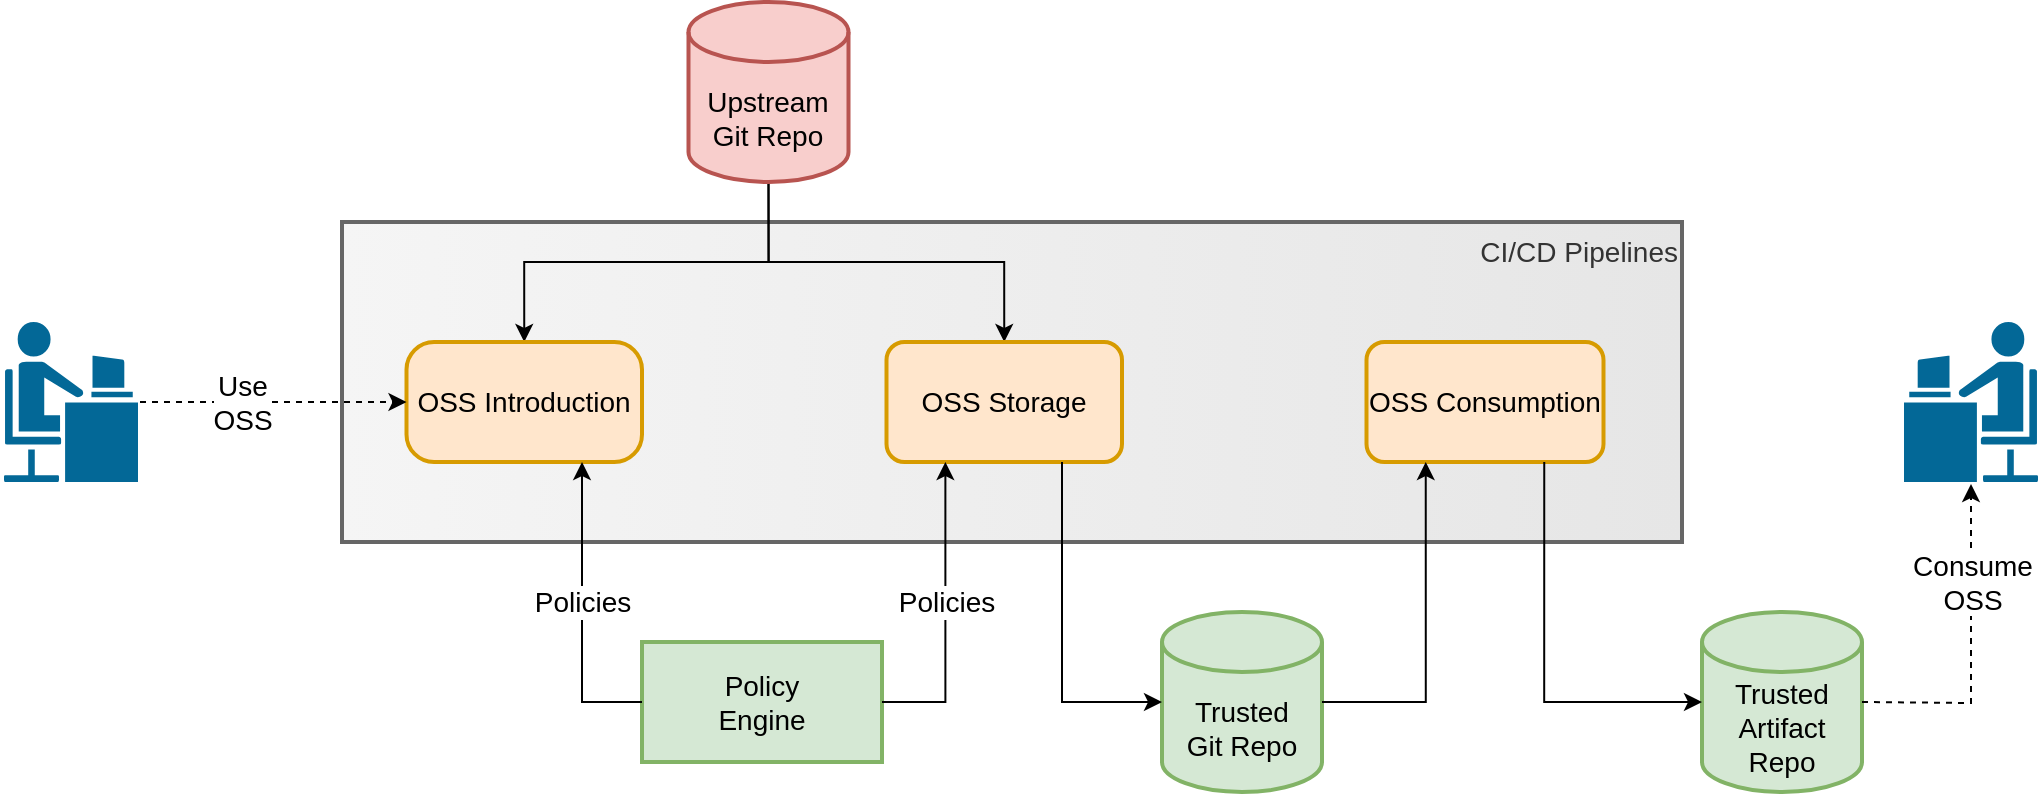 <mxfile version="17.4.2" type="github">
  <diagram id="yPxyJZ8AM_hMuL3Unpa9" name="complex gitflow">
    <mxGraphModel dx="1226" dy="1160" grid="1" gridSize="10" guides="1" tooltips="1" connect="1" arrows="1" fold="1" page="1" pageScale="1" pageWidth="1100" pageHeight="850" math="0" shadow="0">
      <root>
        <mxCell id="0" />
        <mxCell id="1" parent="0" />
        <mxCell id="eCYRD0nzbmsftBlFa7IY-42" value="CI/CD Pipelines" style="rounded=0;whiteSpace=wrap;html=1;fontSize=14;strokeWidth=2;fillColor=#f5f5f5;fontColor=#333333;strokeColor=#666666;gradientColor=#E6E6E6;gradientDirection=east;align=right;verticalAlign=top;" vertex="1" parent="1">
          <mxGeometry x="220" y="140" width="670" height="160" as="geometry" />
        </mxCell>
        <mxCell id="eCYRD0nzbmsftBlFa7IY-5" style="edgeStyle=orthogonalEdgeStyle;rounded=0;orthogonalLoop=1;jettySize=auto;html=1;exitX=0.5;exitY=1;exitDx=0;exitDy=0;exitPerimeter=0;entryX=0.5;entryY=0;entryDx=0;entryDy=0;" edge="1" parent="1" source="eCYRD0nzbmsftBlFa7IY-2" target="eCYRD0nzbmsftBlFa7IY-3">
          <mxGeometry relative="1" as="geometry" />
        </mxCell>
        <mxCell id="eCYRD0nzbmsftBlFa7IY-9" style="edgeStyle=orthogonalEdgeStyle;rounded=0;orthogonalLoop=1;jettySize=auto;html=1;exitX=0.5;exitY=1;exitDx=0;exitDy=0;exitPerimeter=0;entryX=0.5;entryY=0;entryDx=0;entryDy=0;" edge="1" parent="1" source="eCYRD0nzbmsftBlFa7IY-2" target="eCYRD0nzbmsftBlFa7IY-6">
          <mxGeometry relative="1" as="geometry" />
        </mxCell>
        <mxCell id="eCYRD0nzbmsftBlFa7IY-2" value="Upstream&lt;br style=&quot;font-size: 14px;&quot;&gt;Git Repo" style="shape=cylinder3;whiteSpace=wrap;html=1;boundedLbl=1;backgroundOutline=1;size=15;fillColor=#f8cecc;strokeColor=#b85450;strokeWidth=2;fontSize=14;" vertex="1" parent="1">
          <mxGeometry x="393.25" y="30" width="80" height="90" as="geometry" />
        </mxCell>
        <mxCell id="eCYRD0nzbmsftBlFa7IY-3" value="OSS Introduction" style="rounded=1;whiteSpace=wrap;html=1;arcSize=23;strokeWidth=2;fillColor=#ffe6cc;strokeColor=#d79b00;fontSize=14;" vertex="1" parent="1">
          <mxGeometry x="252.25" y="200" width="117.75" height="60" as="geometry" />
        </mxCell>
        <mxCell id="eCYRD0nzbmsftBlFa7IY-6" value="OSS Storage" style="rounded=1;whiteSpace=wrap;html=1;strokeWidth=2;fillColor=#ffe6cc;strokeColor=#d79b00;fontSize=14;" vertex="1" parent="1">
          <mxGeometry x="492.25" y="200" width="117.75" height="60" as="geometry" />
        </mxCell>
        <mxCell id="eCYRD0nzbmsftBlFa7IY-7" value="OSS Consumption" style="rounded=1;whiteSpace=wrap;html=1;strokeWidth=2;fillColor=#ffe6cc;strokeColor=#d79b00;fontSize=14;" vertex="1" parent="1">
          <mxGeometry x="732.25" y="200" width="118.5" height="60" as="geometry" />
        </mxCell>
        <mxCell id="eCYRD0nzbmsftBlFa7IY-16" value="" style="shape=mxgraph.cisco.people.androgenous_person;html=1;pointerEvents=1;dashed=0;fillColor=#036897;strokeColor=#ffffff;strokeWidth=2;verticalLabelPosition=bottom;verticalAlign=top;align=center;outlineConnect=0;fontSize=14;" vertex="1" parent="1">
          <mxGeometry x="50" y="189" width="69" height="82" as="geometry" />
        </mxCell>
        <mxCell id="eCYRD0nzbmsftBlFa7IY-19" value="" style="endArrow=classic;html=1;rounded=0;fontSize=14;exitX=1;exitY=0.5;exitDx=0;exitDy=0;exitPerimeter=0;entryX=0;entryY=0.5;entryDx=0;entryDy=0;dashed=1;" edge="1" parent="1" source="eCYRD0nzbmsftBlFa7IY-16" target="eCYRD0nzbmsftBlFa7IY-3">
          <mxGeometry relative="1" as="geometry">
            <mxPoint x="441.25" y="580" as="sourcePoint" />
            <mxPoint x="541.25" y="580" as="targetPoint" />
          </mxGeometry>
        </mxCell>
        <mxCell id="eCYRD0nzbmsftBlFa7IY-20" value="Use&lt;br&gt;OSS" style="edgeLabel;resizable=0;html=1;align=center;verticalAlign=middle;fontSize=14;strokeWidth=2;" connectable="0" vertex="1" parent="eCYRD0nzbmsftBlFa7IY-19">
          <mxGeometry relative="1" as="geometry">
            <mxPoint x="-16" as="offset" />
          </mxGeometry>
        </mxCell>
        <mxCell id="eCYRD0nzbmsftBlFa7IY-24" value="" style="shape=mxgraph.cisco.people.androgenous_person;html=1;pointerEvents=1;dashed=0;fillColor=#036897;strokeColor=#ffffff;strokeWidth=2;verticalLabelPosition=bottom;verticalAlign=top;align=center;outlineConnect=0;fontSize=14;flipV=0;flipH=1;" vertex="1" parent="1">
          <mxGeometry x="1000" y="189" width="69" height="82" as="geometry" />
        </mxCell>
        <mxCell id="eCYRD0nzbmsftBlFa7IY-27" value="Trusted&lt;br&gt;Git Repo" style="shape=cylinder3;whiteSpace=wrap;html=1;boundedLbl=1;backgroundOutline=1;size=15;fillColor=#d5e8d4;strokeColor=#82b366;strokeWidth=2;fontSize=14;" vertex="1" parent="1">
          <mxGeometry x="630" y="335" width="80" height="90" as="geometry" />
        </mxCell>
        <mxCell id="eCYRD0nzbmsftBlFa7IY-35" style="edgeStyle=orthogonalEdgeStyle;rounded=0;orthogonalLoop=1;jettySize=auto;html=1;entryX=0;entryY=0.5;entryDx=0;entryDy=0;entryPerimeter=0;" edge="1" parent="1" target="eCYRD0nzbmsftBlFa7IY-27">
          <mxGeometry relative="1" as="geometry">
            <mxPoint x="580" y="260" as="sourcePoint" />
            <mxPoint x="410" y="550" as="targetPoint" />
            <Array as="points">
              <mxPoint x="580" y="260" />
              <mxPoint x="580" y="380" />
            </Array>
          </mxGeometry>
        </mxCell>
        <mxCell id="eCYRD0nzbmsftBlFa7IY-36" style="edgeStyle=orthogonalEdgeStyle;rounded=0;orthogonalLoop=1;jettySize=auto;html=1;exitX=1;exitY=0.5;exitDx=0;exitDy=0;entryX=0.25;entryY=1;entryDx=0;entryDy=0;exitPerimeter=0;" edge="1" parent="1" source="eCYRD0nzbmsftBlFa7IY-27" target="eCYRD0nzbmsftBlFa7IY-7">
          <mxGeometry relative="1" as="geometry">
            <mxPoint x="561.5" y="270" as="sourcePoint" />
            <mxPoint x="650" y="390" as="targetPoint" />
          </mxGeometry>
        </mxCell>
        <mxCell id="eCYRD0nzbmsftBlFa7IY-37" value="Trusted&lt;br&gt;Artifact Repo" style="shape=cylinder3;whiteSpace=wrap;html=1;boundedLbl=1;backgroundOutline=1;size=15;fillColor=#d5e8d4;strokeColor=#82b366;strokeWidth=2;fontSize=14;" vertex="1" parent="1">
          <mxGeometry x="900" y="335" width="80" height="90" as="geometry" />
        </mxCell>
        <mxCell id="eCYRD0nzbmsftBlFa7IY-38" style="edgeStyle=orthogonalEdgeStyle;rounded=0;orthogonalLoop=1;jettySize=auto;html=1;exitX=0.75;exitY=1;exitDx=0;exitDy=0;entryX=0;entryY=0.5;entryDx=0;entryDy=0;entryPerimeter=0;" edge="1" parent="1" source="eCYRD0nzbmsftBlFa7IY-7" target="eCYRD0nzbmsftBlFa7IY-37">
          <mxGeometry relative="1" as="geometry">
            <mxPoint x="561.5" y="270" as="sourcePoint" />
            <mxPoint x="630" y="390" as="targetPoint" />
          </mxGeometry>
        </mxCell>
        <mxCell id="eCYRD0nzbmsftBlFa7IY-39" value="Consume&lt;br style=&quot;font-size: 14px;&quot;&gt;OSS" style="edgeStyle=orthogonalEdgeStyle;rounded=0;orthogonalLoop=1;jettySize=auto;html=1;exitX=1;exitY=0.5;exitDx=0;exitDy=0;entryX=0.5;entryY=1;entryDx=0;entryDy=0;exitPerimeter=0;entryPerimeter=0;dashed=1;fontSize=14;" edge="1" parent="1" target="eCYRD0nzbmsftBlFa7IY-24">
          <mxGeometry x="0.401" relative="1" as="geometry">
            <mxPoint x="980" y="380" as="sourcePoint" />
            <mxPoint x="1041.875" y="260" as="targetPoint" />
            <mxPoint as="offset" />
          </mxGeometry>
        </mxCell>
        <mxCell id="eCYRD0nzbmsftBlFa7IY-40" value="Policy&lt;br&gt;Engine" style="rounded=0;whiteSpace=wrap;html=1;fontSize=14;strokeWidth=2;fillColor=#d5e8d4;strokeColor=#82b366;" vertex="1" parent="1">
          <mxGeometry x="370" y="350" width="120" height="60" as="geometry" />
        </mxCell>
        <mxCell id="eCYRD0nzbmsftBlFa7IY-47" value="Policies" style="edgeStyle=orthogonalEdgeStyle;rounded=0;orthogonalLoop=1;jettySize=auto;html=1;exitX=1;exitY=0.5;exitDx=0;exitDy=0;entryX=0.25;entryY=1;entryDx=0;entryDy=0;fontSize=14;" edge="1" parent="1" source="eCYRD0nzbmsftBlFa7IY-40" target="eCYRD0nzbmsftBlFa7IY-6">
          <mxGeometry x="0.077" relative="1" as="geometry">
            <mxPoint x="321.125" y="270" as="sourcePoint" />
            <mxPoint x="383.25" y="390" as="targetPoint" />
            <mxPoint as="offset" />
          </mxGeometry>
        </mxCell>
        <mxCell id="eCYRD0nzbmsftBlFa7IY-48" value="Policies" style="edgeStyle=orthogonalEdgeStyle;rounded=0;orthogonalLoop=1;jettySize=auto;html=1;exitX=0;exitY=0.5;exitDx=0;exitDy=0;fontSize=14;" edge="1" parent="1" source="eCYRD0nzbmsftBlFa7IY-40" target="eCYRD0nzbmsftBlFa7IY-3">
          <mxGeometry x="0.067" relative="1" as="geometry">
            <mxPoint x="443.25" y="130" as="sourcePoint" />
            <mxPoint x="561.125" y="210" as="targetPoint" />
            <Array as="points">
              <mxPoint x="340" y="380" />
            </Array>
            <mxPoint as="offset" />
          </mxGeometry>
        </mxCell>
      </root>
    </mxGraphModel>
  </diagram>
</mxfile>

